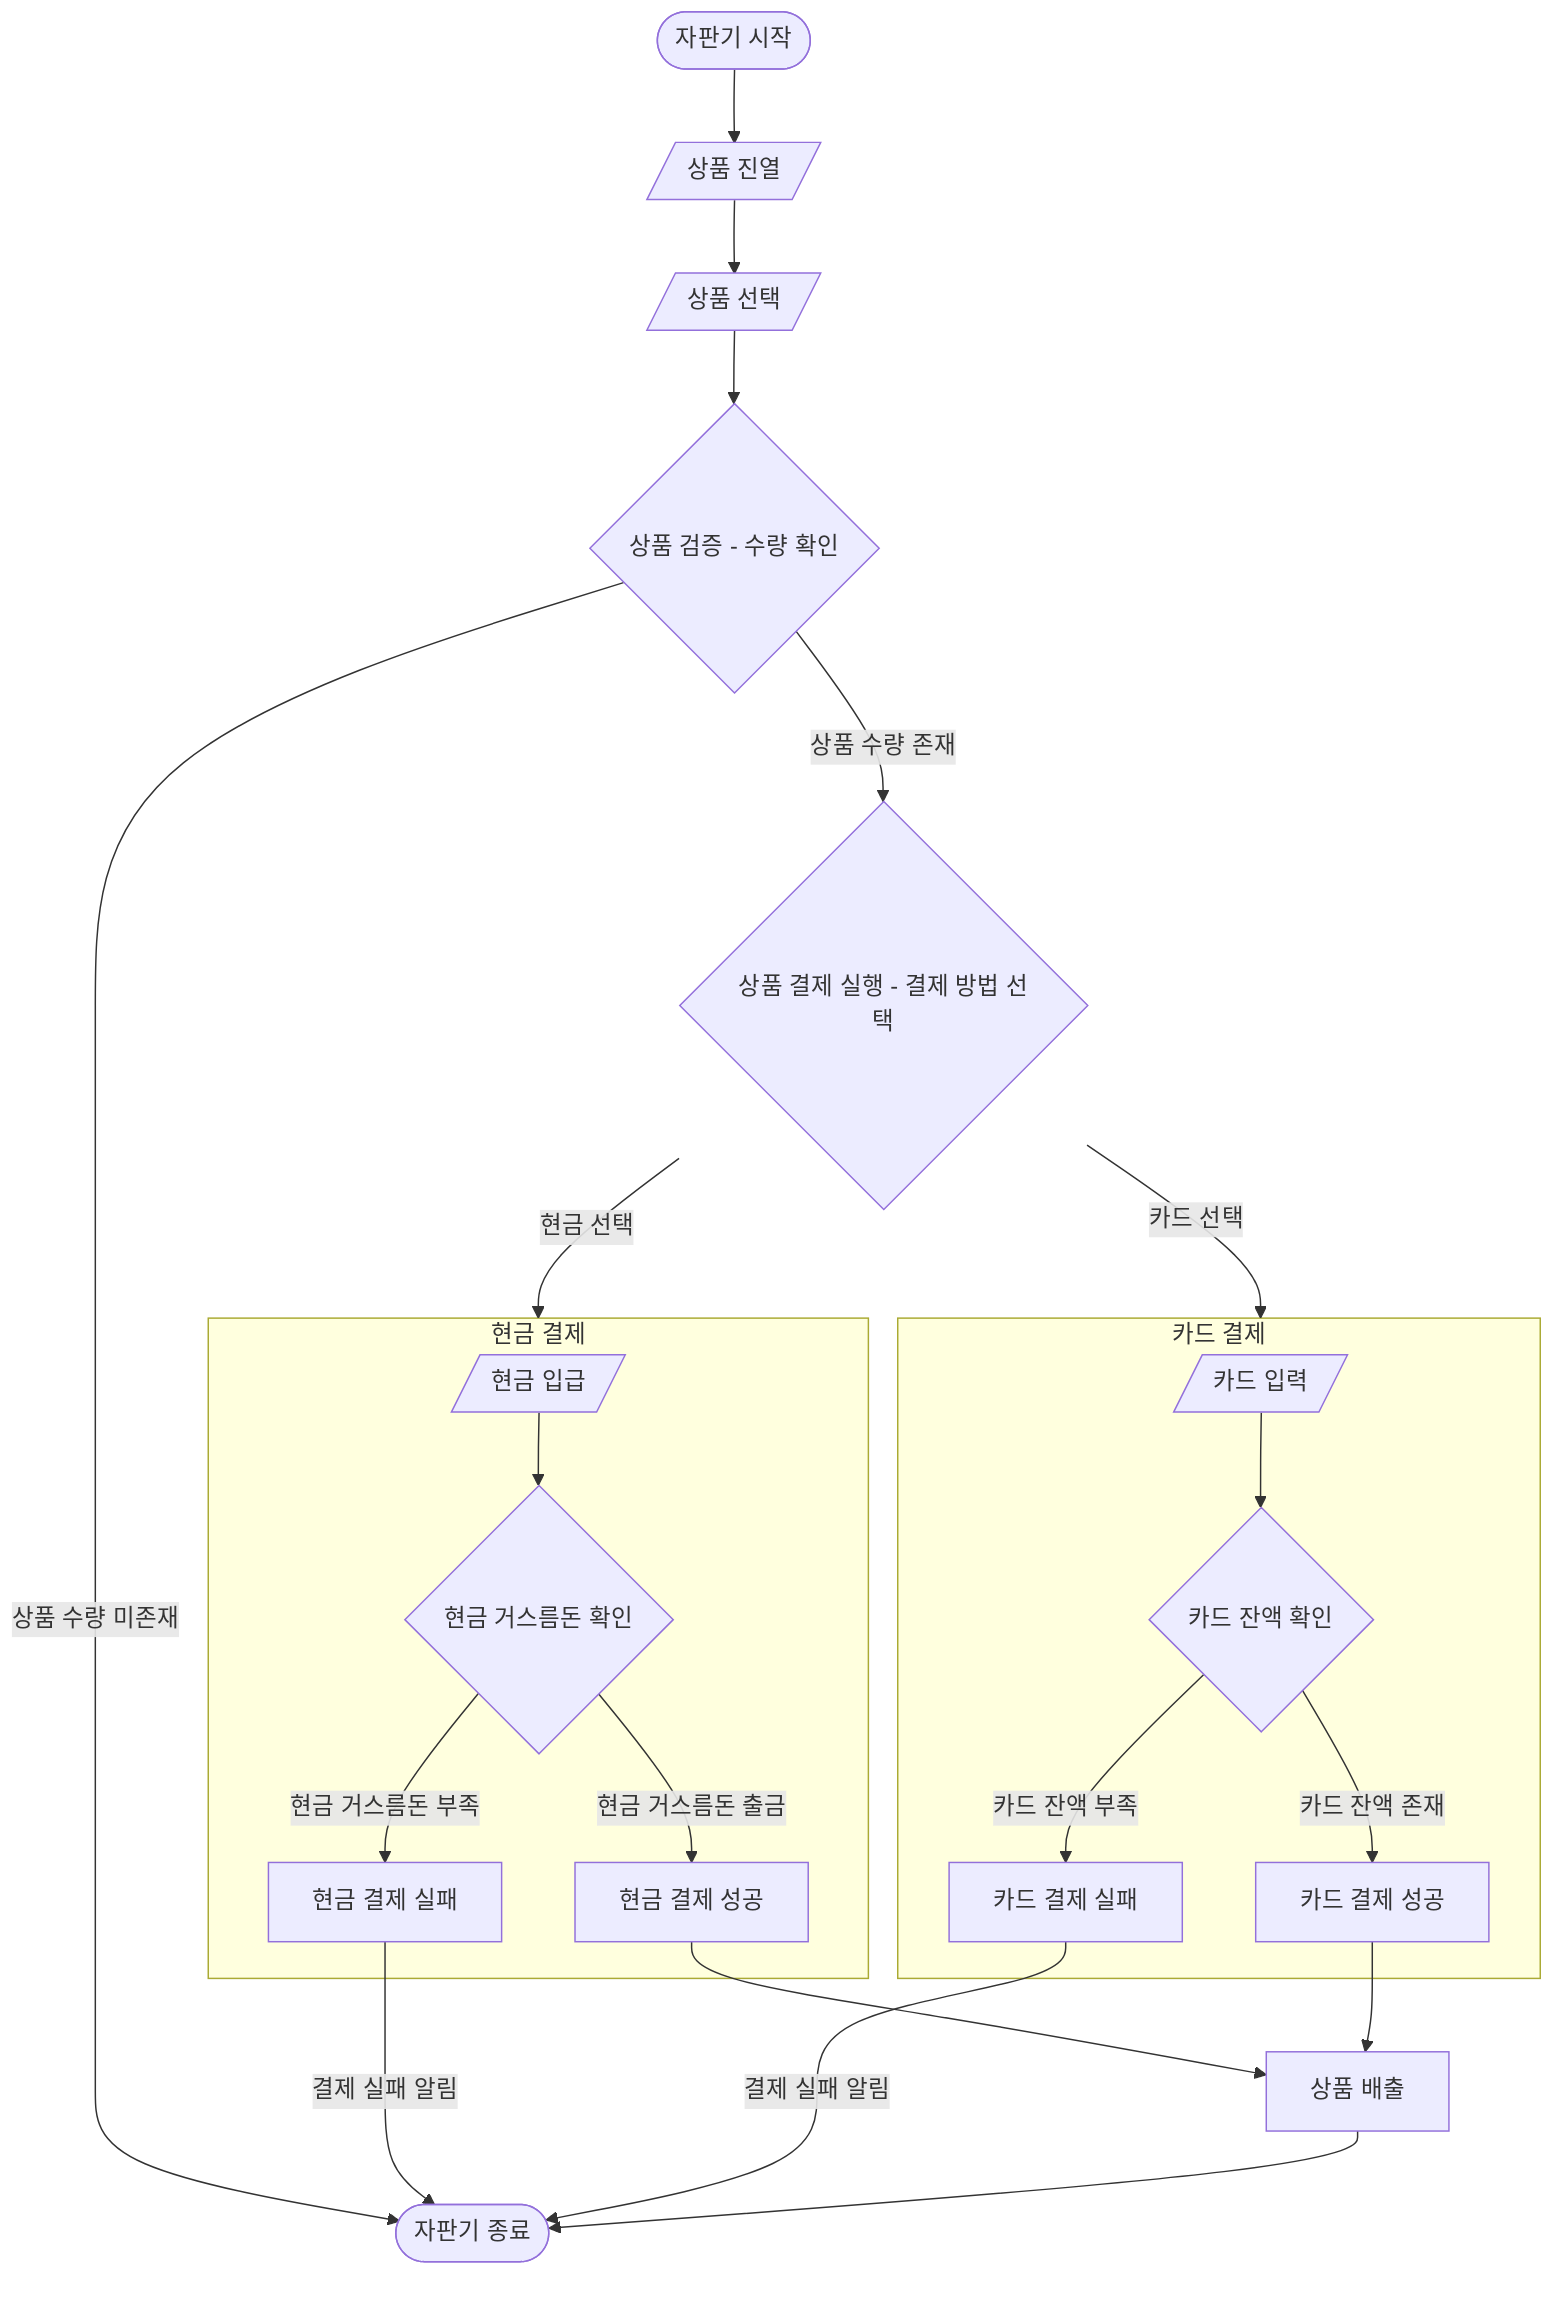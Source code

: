 flowchart TD
    vendingMachineStart([자판기 시작])
    displayItems[/상품 진열/]
    selectItem[/상품 선택/]
    validateItem{상품 검증 - 수량 확인}
    executePayment{상품 결제 실행 - 결제 방법 선택}
    paymentCard[카드 결제]
    dispenseItem[상품 배출]
    vendingMachineEnd([자판기 종료])


    vendingMachineStart --> displayItems
    displayItems --> selectItem
    selectItem --> validateItem
    validateItem -->|상품 수량 존재| executePayment
    validateItem -->|상품 수량 미존재| vendingMachineEnd
    executePayment -->|카드 선택| paymentCard
    executePayment -->|현금 선택| paymentCash


    subgraph paymentCash[현금 결제]
      insertCash[/현금 입급/]
      checkCashChange{현금 거스름돈 확인}
      paymentCashSuccess[현금 결제 성공]
      paymentCashFail[현금 결제 실패]

      insertCash --> checkCashChange
      checkCashChange -->|현금 거스름돈 출금| paymentCashSuccess
      checkCashChange -->|현금 거스름돈 부족| paymentCashFail
    end
    %% paymentCash --> vendingMachineEnd
    paymentCashSuccess --> dispenseItem
    paymentCashFail -->|결제 실패 알림| vendingMachineEnd


    subgraph paymentCard[카드 결제]
      insertCard[/카드 입력/]
      validateCardBalance{카드 잔액 확인}
      paymentCardSuccess[카드 결제 성공]
      paymentCardFail[카드 결제 실패]

      insertCard --> validateCardBalance
      validateCardBalance -->|카드 잔액 존재| paymentCardSuccess
      validateCardBalance -->|카드 잔액 부족| paymentCardFail
    end
    %% paymentCard --> vendingMachineEnd
    paymentCardSuccess --> dispenseItem
    paymentCardFail -->|결제 실패 알림| vendingMachineEnd


    dispenseItem --> vendingMachineEnd
